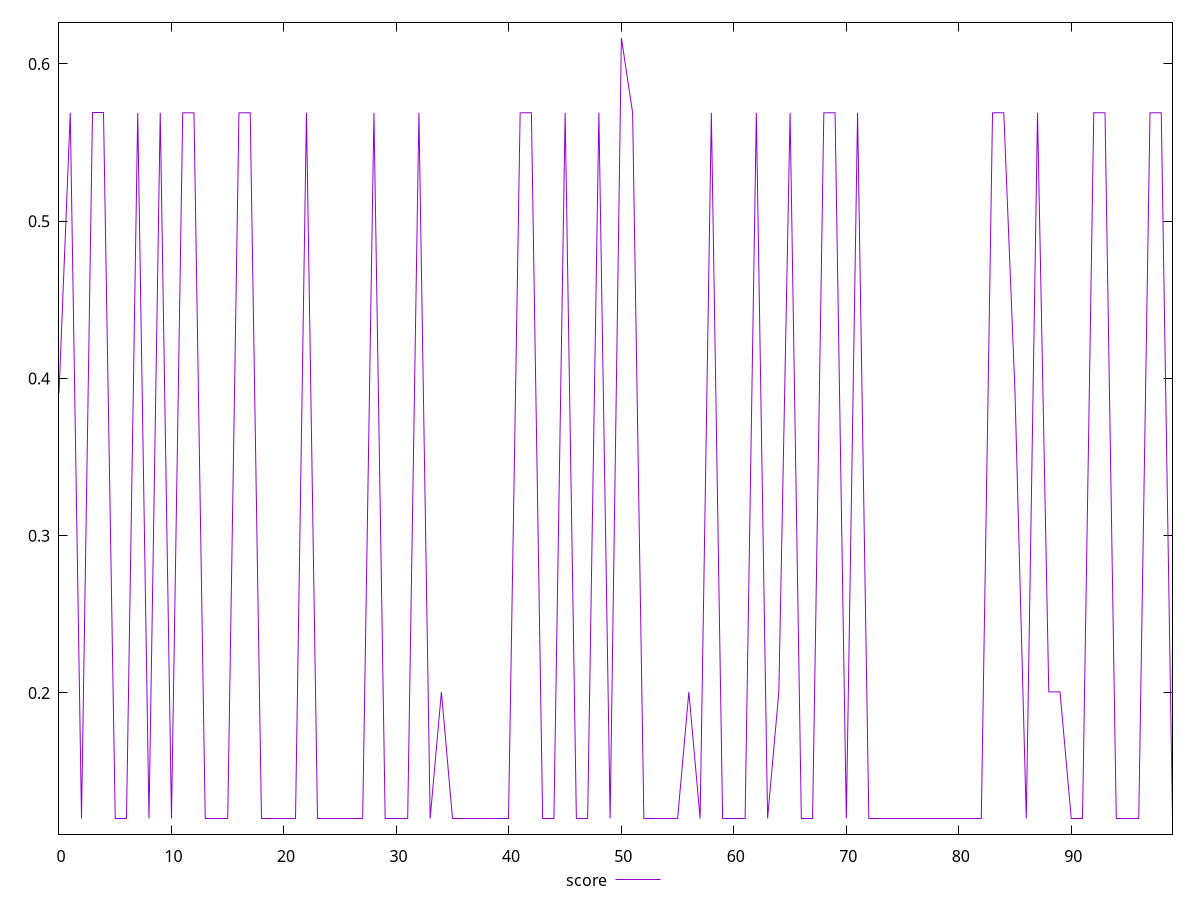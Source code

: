 reset

$score <<EOF
0 0.390600481264235
1 0.5689426830122603
2 0.12012837920341812
3 0.5689518661631368
4 0.5689518661631368
5 0.12012239637508093
6 0.12012659481575477
7 0.568883805569806
8 0.12012265877274908
9 0.5689518661631368
10 0.12012538774702203
11 0.5688989295946074
12 0.568907031880387
13 0.12012407573138717
14 0.12011211089848361
15 0.12012659481575477
16 0.5689145940953813
17 0.5689518661631368
18 0.12012239637508093
19 0.12012538774702203
20 0.12012538774702203
21 0.12012538774702203
22 0.568945113835011
23 0.12012407573138717
24 0.12012659481575477
25 0.12012706715074128
26 0.12011651883761654
27 0.12011179605270605
28 0.5689518661631368
29 0.12012108439648689
30 0.12012538774702203
31 0.12011814562338824
32 0.56896050923478
33 0.12012239637508093
34 0.20064404885511194
35 0.12012407573138717
36 0.12012538774702203
37 0.12011777828248232
38 0.12012113687531878
39 0.12012407573138717
40 0.12012538774702203
41 0.5689224264725372
42 0.5689518661631368
43 0.12011966747785252
44 0.12012407573138717
45 0.5689224264725372
46 0.1201241282117006
47 0.12011515445590654
48 0.5689518661631368
49 0.12012659481575477
50 0.616559429273424
51 0.5689364709466537
52 0.1201241282117006
53 0.12011966747785252
54 0.12012538774702203
55 0.12011966747785252
56 0.20063554595130828
57 0.12012538774702203
58 0.5689224264725372
59 0.12011966747785252
60 0.12011667626740596
61 0.12012659481575477
62 0.5689224264725372
63 0.12012360340973571
64 0.200638722813542
65 0.5689081121919914
66 0.12012538774702203
67 0.12011966747785252
68 0.568907031880387
69 0.56895807836048
70 0.12013005865455195
71 0.5689518661631368
72 0.12011966747785252
73 0.12012407573138717
74 0.12012659481575477
75 0.12011966747785252
76 0.12012837920341812
77 0.12011510198003778
78 0.12012538774702203
79 0.12012958630623005
80 0.12012538774702203
81 0.12012360340973571
82 0.12012538774702203
83 0.5689224264725372
84 0.5689518661631368
85 0.390600481264235
86 0.12012265877274908
87 0.5689272879905201
88 0.20063339692915655
89 0.20062807120195092
90 0.12012239637508093
91 0.12011090399475044
92 0.5689518661631368
93 0.5689378213911764
94 0.12012538774702203
95 0.12012239637508093
96 0.12011667626740596
97 0.5689210760566532
98 0.5689518661631368
99 0.12012659481575477
EOF

set key outside below
set xrange [0:99]
set yrange [0.11018193348917697:0.6264883997789975]
set trange [0.11018193348917697:0.6264883997789975]
set terminal svg size 640, 500 enhanced background rgb 'white'
set output "report_00008_2021-01-22T20:58:29.167/cumulative-layout-shift/samples/pages/score/values.svg"

plot $score title "score" with line

reset
